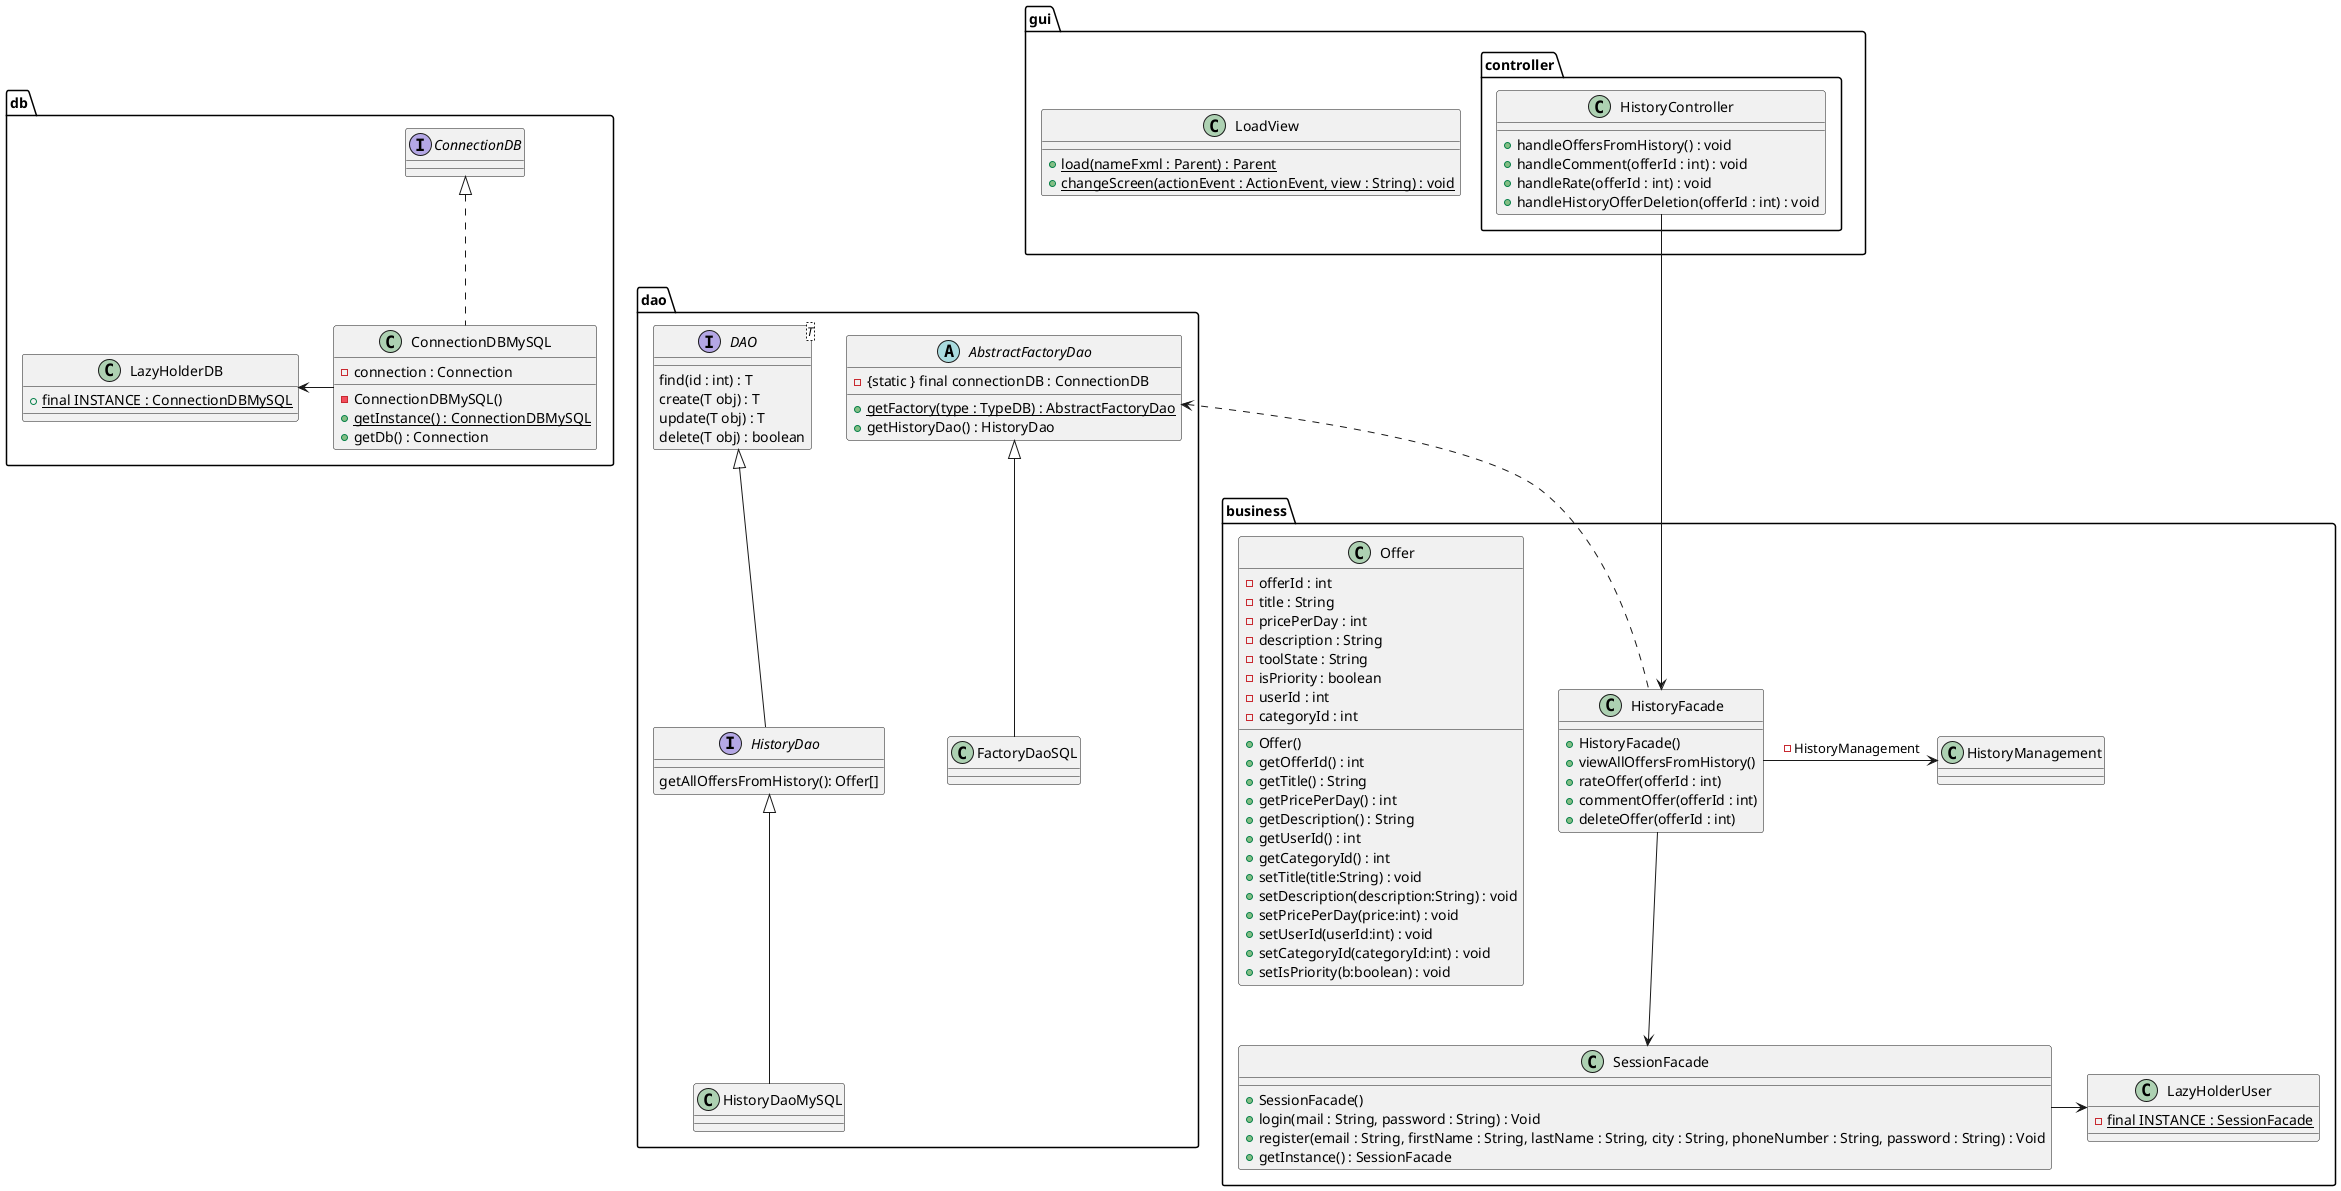 @startuml

package dao {


    interface HistoryDao{
        getAllOffersFromHistory(): Offer[]
    }
    class HistoryDaoMySQL
    AbstractFactoryDao <|-- FactoryDaoSQL
    HistoryDao <|-- HistoryDaoMySQL

    interface DAO<T>{
        find(id : int) : T
        create(T obj) : T
        update(T obj) : T
        delete(T obj) : boolean
    }

    abstract AbstractFactoryDao{
        - {static } final connectionDB : ConnectionDB
        + {static} getFactory(type : TypeDB) : AbstractFactoryDao
        + getHistoryDao() : HistoryDao
    }

    class FactoryDaoSQL{
    }


    DAO <|-- HistoryDao
}
package db{
    class ConnectionDBMySQL{
        - connection : Connection
        - ConnectionDBMySQL()
        + {static} getInstance() : ConnectionDBMySQL
        + getDb() : Connection
    }

    class LazyHolderDB{
        + {static} final INSTANCE : ConnectionDBMySQL
    }
    interface ConnectionDB
    ConnectionDBMySQL -Left-> LazyHolderDB
    ConnectionDBMySQL .up.|> ConnectionDB

}
package business{
    class SessionFacade{
            + SessionFacade()
            + login(mail : String, password : String) : Void
            + register(email : String, firstName : String, lastName : String, city : String, phoneNumber : String, password : String) : Void
            + getInstance() : SessionFacade
        }

        class LazyHolderUser{
            -{static} final INSTANCE : SessionFacade
        }

        SessionFacade -> LazyHolderUser


    class HistoryFacade{
        + HistoryFacade()
        + viewAllOffersFromHistory()
        + rateOffer(offerId : int)
        + commentOffer(offerId : int)
        + deleteOffer(offerId : int)
    }

    class Offer{
        -offerId : int
        -title : String
        -pricePerDay : int
        -description : String
        -toolState : String
        -isPriority : boolean
        -userId : int
        -categoryId : int
        + Offer()
        + getOfferId() : int
        + getTitle() : String
        + getPricePerDay() : int
        + getDescription() : String
        + getUserId() : int
        + getCategoryId() : int
        + setTitle(title:String) : void
        + setDescription(description:String) : void
        + setPricePerDay(price:int) : void
        + setUserId(userId:int) : void
        + setCategoryId(categoryId:int) : void
        + setIsPriority(b:boolean) : void
    }
    HistoryFacade --> SessionFacade

    class HistoryManagement{

    }

    HistoryFacade --Right> HistoryManagement : -HistoryManagement
}

package gui{

    class LoadView{
        + {static} load(nameFxml : Parent) : Parent
        + {static} changeScreen(actionEvent : ActionEvent, view : String) : void
    }

    package controller{
        class HistoryController{
            + handleOffersFromHistory() : void
            + handleComment(offerId : int) : void
            + handleRate(offerId : int) : void
            + handleHistoryOfferDeletion(offerId : int) : void
        }
    }
}
HistoryFacade <--Up- HistoryController
HistoryFacade .Up.> AbstractFactoryDao



@enduml
